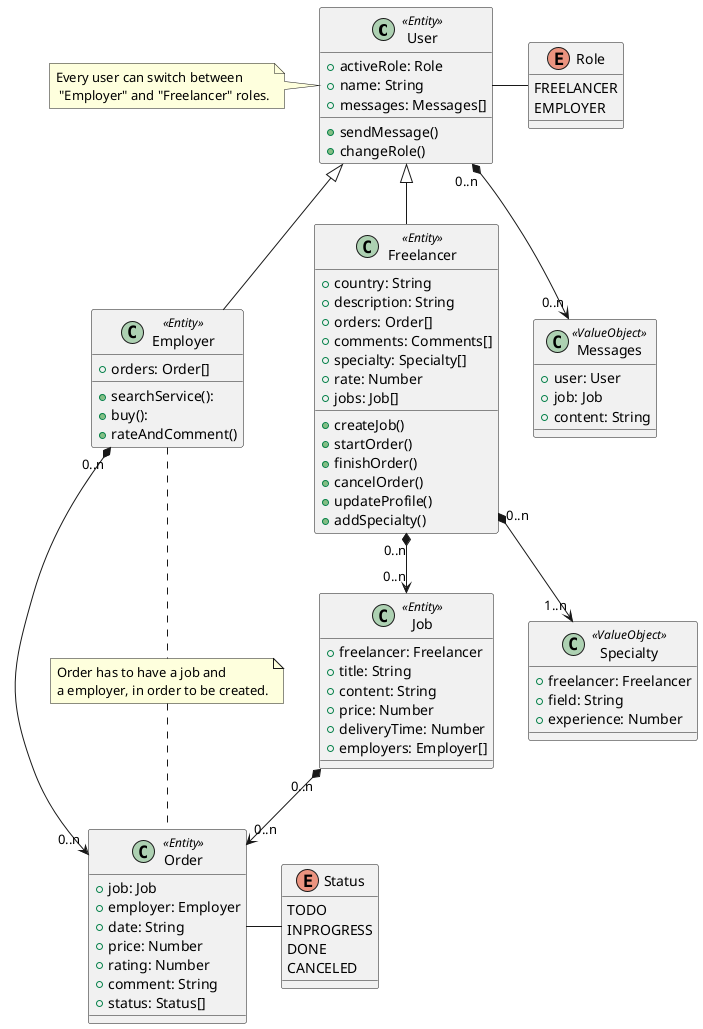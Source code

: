 @startuml FreelanceMarket

class User <<Entity>> {
  + activeRole: Role
  + name: String
  + messages: Messages[]
  + sendMessage()
  + changeRole()
}

class Employer <<Entity>> {
  + orders: Order[]
  + searchService(): 
  + buy(): 
  + rateAndComment() 
}

class Freelancer <<Entity>> {
  + country: String
  + description: String
  + orders: Order[]
  + comments: Comments[]
  + specialty: Specialty[]
  + rate: Number
  + jobs: Job[]
  + createJob()
  + startOrder()
  + finishOrder()
  + cancelOrder()
  + updateProfile()
  + addSpecialty()
}

class Order <<Entity>> {
  + job: Job
  + employer: Employer
  + date: String
  + price: Number
  + rating: Number
  + comment: String
  + status: Status[]
}


class Job <<Entity>> {
  + freelancer: Freelancer
  + title: String
  + content: String
  + price: Number
  + deliveryTime: Number
  + employers: Employer[] 
}

enum Role {
  FREELANCER
  EMPLOYER
}

enum Status {
  TODO
  INPROGRESS
  DONE
  CANCELED
}

class Specialty <<ValueObject>> {
  + freelancer: Freelancer
  + field: String
  + experience: Number
}

class Messages <<ValueObject>> {
  + user: User
  + job: Job
  + content: String
}


Employer -up|> User
Freelancer -up-|> User
User "0..n" *--> "0..n" Messages
Freelancer "0..n" *--> "0..n" Job
Job "0..n" *--> "0..n" Order
Employer "0..n" *--> "0..n" Order
Freelancer "0..n" *--> "1..n" Specialty
Role -left- User
Status -left- Order

note left of User : Every user can switch between\n "Employer" and "Freelancer" roles.
note "Order has to have a job and\na employer, in order to be created." as N2
Employer .. N2
N2 .. Order

@enduml
